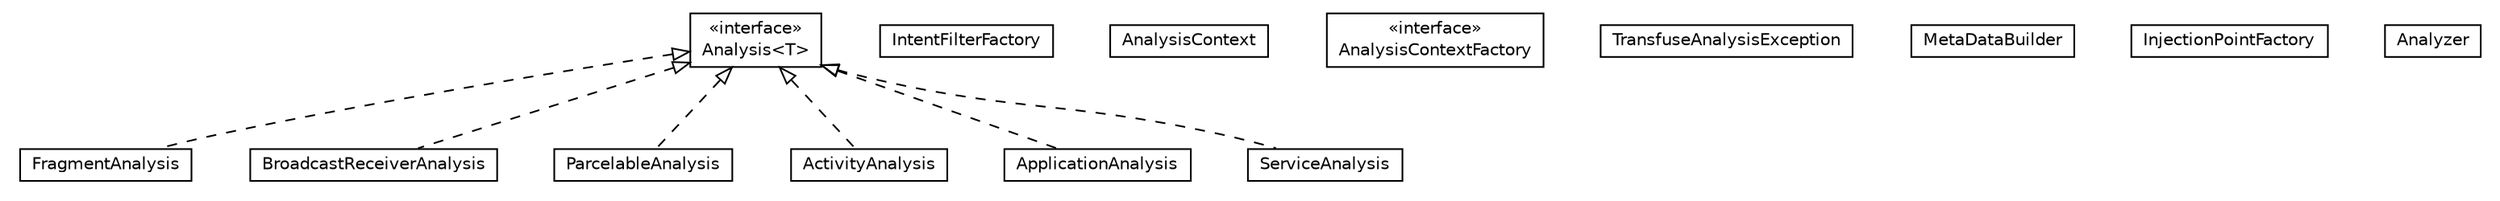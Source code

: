 #!/usr/local/bin/dot
#
# Class diagram 
# Generated by UMLGraph version 5.1 (http://www.umlgraph.org/)
#

digraph G {
	edge [fontname="Helvetica",fontsize=10,labelfontname="Helvetica",labelfontsize=10];
	node [fontname="Helvetica",fontsize=10,shape=plaintext];
	nodesep=0.25;
	ranksep=0.5;
	// org.androidtransfuse.analysis.Analysis<T>
	c1269 [label=<<table title="org.androidtransfuse.analysis.Analysis" border="0" cellborder="1" cellspacing="0" cellpadding="2" port="p" href="./Analysis.html">
		<tr><td><table border="0" cellspacing="0" cellpadding="1">
<tr><td align="center" balign="center"> &#171;interface&#187; </td></tr>
<tr><td align="center" balign="center"> Analysis&lt;T&gt; </td></tr>
		</table></td></tr>
		</table>>, fontname="Helvetica", fontcolor="black", fontsize=10.0];
	// org.androidtransfuse.analysis.FragmentAnalysis
	c1270 [label=<<table title="org.androidtransfuse.analysis.FragmentAnalysis" border="0" cellborder="1" cellspacing="0" cellpadding="2" port="p" href="./FragmentAnalysis.html">
		<tr><td><table border="0" cellspacing="0" cellpadding="1">
<tr><td align="center" balign="center"> FragmentAnalysis </td></tr>
		</table></td></tr>
		</table>>, fontname="Helvetica", fontcolor="black", fontsize=10.0];
	// org.androidtransfuse.analysis.BroadcastReceiverAnalysis
	c1271 [label=<<table title="org.androidtransfuse.analysis.BroadcastReceiverAnalysis" border="0" cellborder="1" cellspacing="0" cellpadding="2" port="p" href="./BroadcastReceiverAnalysis.html">
		<tr><td><table border="0" cellspacing="0" cellpadding="1">
<tr><td align="center" balign="center"> BroadcastReceiverAnalysis </td></tr>
		</table></td></tr>
		</table>>, fontname="Helvetica", fontcolor="black", fontsize=10.0];
	// org.androidtransfuse.analysis.IntentFilterFactory
	c1272 [label=<<table title="org.androidtransfuse.analysis.IntentFilterFactory" border="0" cellborder="1" cellspacing="0" cellpadding="2" port="p" href="./IntentFilterFactory.html">
		<tr><td><table border="0" cellspacing="0" cellpadding="1">
<tr><td align="center" balign="center"> IntentFilterFactory </td></tr>
		</table></td></tr>
		</table>>, fontname="Helvetica", fontcolor="black", fontsize=10.0];
	// org.androidtransfuse.analysis.AnalysisContext
	c1273 [label=<<table title="org.androidtransfuse.analysis.AnalysisContext" border="0" cellborder="1" cellspacing="0" cellpadding="2" port="p" href="./AnalysisContext.html">
		<tr><td><table border="0" cellspacing="0" cellpadding="1">
<tr><td align="center" balign="center"> AnalysisContext </td></tr>
		</table></td></tr>
		</table>>, fontname="Helvetica", fontcolor="black", fontsize=10.0];
	// org.androidtransfuse.analysis.ParcelableAnalysis
	c1274 [label=<<table title="org.androidtransfuse.analysis.ParcelableAnalysis" border="0" cellborder="1" cellspacing="0" cellpadding="2" port="p" href="./ParcelableAnalysis.html">
		<tr><td><table border="0" cellspacing="0" cellpadding="1">
<tr><td align="center" balign="center"> ParcelableAnalysis </td></tr>
		</table></td></tr>
		</table>>, fontname="Helvetica", fontcolor="black", fontsize=10.0];
	// org.androidtransfuse.analysis.ActivityAnalysis
	c1275 [label=<<table title="org.androidtransfuse.analysis.ActivityAnalysis" border="0" cellborder="1" cellspacing="0" cellpadding="2" port="p" href="./ActivityAnalysis.html">
		<tr><td><table border="0" cellspacing="0" cellpadding="1">
<tr><td align="center" balign="center"> ActivityAnalysis </td></tr>
		</table></td></tr>
		</table>>, fontname="Helvetica", fontcolor="black", fontsize=10.0];
	// org.androidtransfuse.analysis.AnalysisContextFactory
	c1276 [label=<<table title="org.androidtransfuse.analysis.AnalysisContextFactory" border="0" cellborder="1" cellspacing="0" cellpadding="2" port="p" href="./AnalysisContextFactory.html">
		<tr><td><table border="0" cellspacing="0" cellpadding="1">
<tr><td align="center" balign="center"> &#171;interface&#187; </td></tr>
<tr><td align="center" balign="center"> AnalysisContextFactory </td></tr>
		</table></td></tr>
		</table>>, fontname="Helvetica", fontcolor="black", fontsize=10.0];
	// org.androidtransfuse.analysis.TransfuseAnalysisException
	c1277 [label=<<table title="org.androidtransfuse.analysis.TransfuseAnalysisException" border="0" cellborder="1" cellspacing="0" cellpadding="2" port="p" href="./TransfuseAnalysisException.html">
		<tr><td><table border="0" cellspacing="0" cellpadding="1">
<tr><td align="center" balign="center"> TransfuseAnalysisException </td></tr>
		</table></td></tr>
		</table>>, fontname="Helvetica", fontcolor="black", fontsize=10.0];
	// org.androidtransfuse.analysis.MetaDataBuilder
	c1278 [label=<<table title="org.androidtransfuse.analysis.MetaDataBuilder" border="0" cellborder="1" cellspacing="0" cellpadding="2" port="p" href="./MetaDataBuilder.html">
		<tr><td><table border="0" cellspacing="0" cellpadding="1">
<tr><td align="center" balign="center"> MetaDataBuilder </td></tr>
		</table></td></tr>
		</table>>, fontname="Helvetica", fontcolor="black", fontsize=10.0];
	// org.androidtransfuse.analysis.ApplicationAnalysis
	c1279 [label=<<table title="org.androidtransfuse.analysis.ApplicationAnalysis" border="0" cellborder="1" cellspacing="0" cellpadding="2" port="p" href="./ApplicationAnalysis.html">
		<tr><td><table border="0" cellspacing="0" cellpadding="1">
<tr><td align="center" balign="center"> ApplicationAnalysis </td></tr>
		</table></td></tr>
		</table>>, fontname="Helvetica", fontcolor="black", fontsize=10.0];
	// org.androidtransfuse.analysis.InjectionPointFactory
	c1280 [label=<<table title="org.androidtransfuse.analysis.InjectionPointFactory" border="0" cellborder="1" cellspacing="0" cellpadding="2" port="p" href="./InjectionPointFactory.html">
		<tr><td><table border="0" cellspacing="0" cellpadding="1">
<tr><td align="center" balign="center"> InjectionPointFactory </td></tr>
		</table></td></tr>
		</table>>, fontname="Helvetica", fontcolor="black", fontsize=10.0];
	// org.androidtransfuse.analysis.ServiceAnalysis
	c1281 [label=<<table title="org.androidtransfuse.analysis.ServiceAnalysis" border="0" cellborder="1" cellspacing="0" cellpadding="2" port="p" href="./ServiceAnalysis.html">
		<tr><td><table border="0" cellspacing="0" cellpadding="1">
<tr><td align="center" balign="center"> ServiceAnalysis </td></tr>
		</table></td></tr>
		</table>>, fontname="Helvetica", fontcolor="black", fontsize=10.0];
	// org.androidtransfuse.analysis.Analyzer
	c1282 [label=<<table title="org.androidtransfuse.analysis.Analyzer" border="0" cellborder="1" cellspacing="0" cellpadding="2" port="p" href="./Analyzer.html">
		<tr><td><table border="0" cellspacing="0" cellpadding="1">
<tr><td align="center" balign="center"> Analyzer </td></tr>
		</table></td></tr>
		</table>>, fontname="Helvetica", fontcolor="black", fontsize=10.0];
	//org.androidtransfuse.analysis.FragmentAnalysis implements org.androidtransfuse.analysis.Analysis<T>
	c1269:p -> c1270:p [dir=back,arrowtail=empty,style=dashed];
	//org.androidtransfuse.analysis.BroadcastReceiverAnalysis implements org.androidtransfuse.analysis.Analysis<T>
	c1269:p -> c1271:p [dir=back,arrowtail=empty,style=dashed];
	//org.androidtransfuse.analysis.ParcelableAnalysis implements org.androidtransfuse.analysis.Analysis<T>
	c1269:p -> c1274:p [dir=back,arrowtail=empty,style=dashed];
	//org.androidtransfuse.analysis.ActivityAnalysis implements org.androidtransfuse.analysis.Analysis<T>
	c1269:p -> c1275:p [dir=back,arrowtail=empty,style=dashed];
	//org.androidtransfuse.analysis.ApplicationAnalysis implements org.androidtransfuse.analysis.Analysis<T>
	c1269:p -> c1279:p [dir=back,arrowtail=empty,style=dashed];
	//org.androidtransfuse.analysis.ServiceAnalysis implements org.androidtransfuse.analysis.Analysis<T>
	c1269:p -> c1281:p [dir=back,arrowtail=empty,style=dashed];
}

